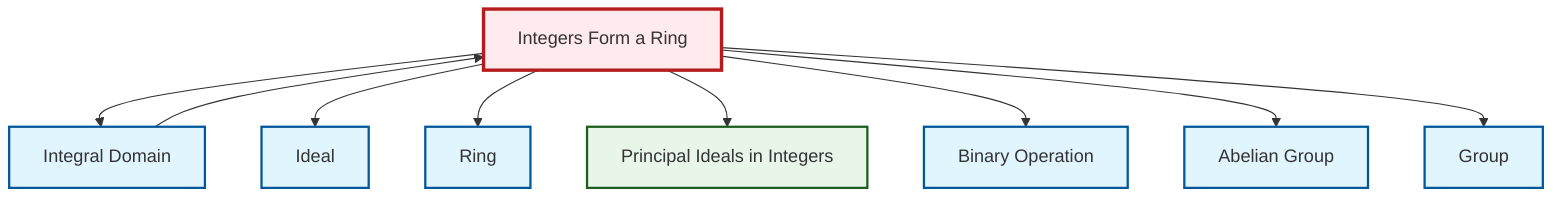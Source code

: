 graph TD
    classDef definition fill:#e1f5fe,stroke:#01579b,stroke-width:2px
    classDef theorem fill:#f3e5f5,stroke:#4a148c,stroke-width:2px
    classDef axiom fill:#fff3e0,stroke:#e65100,stroke-width:2px
    classDef example fill:#e8f5e9,stroke:#1b5e20,stroke-width:2px
    classDef current fill:#ffebee,stroke:#b71c1c,stroke-width:3px
    def-ideal["Ideal"]:::definition
    def-ring["Ring"]:::definition
    ex-principal-ideal["Principal Ideals in Integers"]:::example
    def-group["Group"]:::definition
    ex-integers-ring["Integers Form a Ring"]:::example
    def-integral-domain["Integral Domain"]:::definition
    def-abelian-group["Abelian Group"]:::definition
    def-binary-operation["Binary Operation"]:::definition
    def-integral-domain --> ex-integers-ring
    ex-integers-ring --> def-integral-domain
    ex-integers-ring --> def-ideal
    ex-integers-ring --> def-ring
    ex-integers-ring --> ex-principal-ideal
    ex-integers-ring --> def-binary-operation
    ex-integers-ring --> def-abelian-group
    ex-integers-ring --> def-group
    class ex-integers-ring current